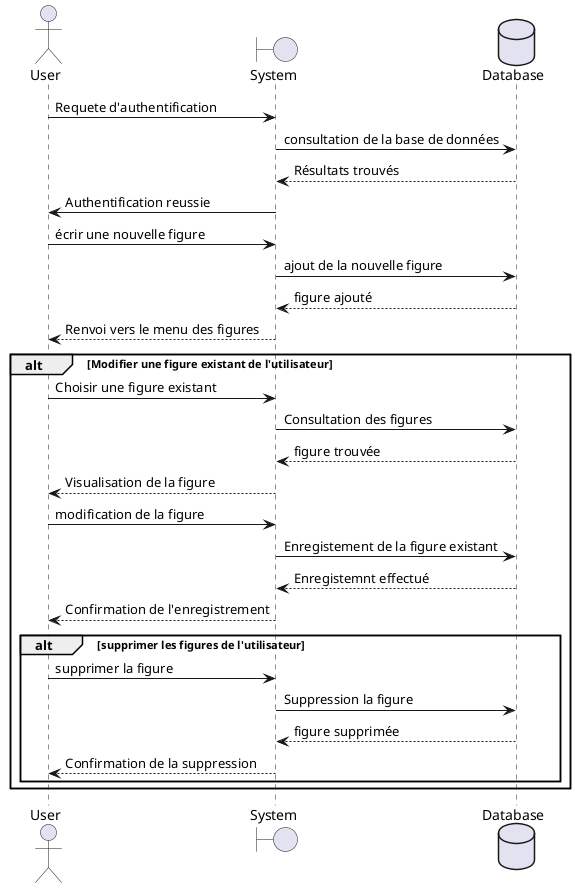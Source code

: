 @startuml sequence_user_figure
    actor       User       as chef
    boundary    System    as system
    database    Database    as data

    chef -> system : Requete d'authentification
    system -> data : consultation de la base de données
    system <-- data : Résultats trouvés
    chef <- system : Authentification reussie
    chef -> system : écrir une nouvelle figure
    system -> data : ajout de la nouvelle figure
    system <-- data : figure ajouté
    chef <-- system : Renvoi vers le menu des figures

    alt Modifier une figure existant de l'utilisateur
        chef -> system: Choisir une figure existant
        system -> data: Consultation des figures
        system <-- data : figure trouvée
        chef <-- system : Visualisation de la figure
        chef -> system: modification de la figure
        system -> data: Enregistement de la figure existant
        system <-- data : Enregistemnt effectué
        chef <-- system : Confirmation de l'enregistrement
        alt supprimer les figures de l'utilisateur
            chef -> system: supprimer la figure
            system -> data: Suppression la figure
            system <-- data : figure supprimée
            chef <-- system : Confirmation de la suppression
        end
    end
@enduml
